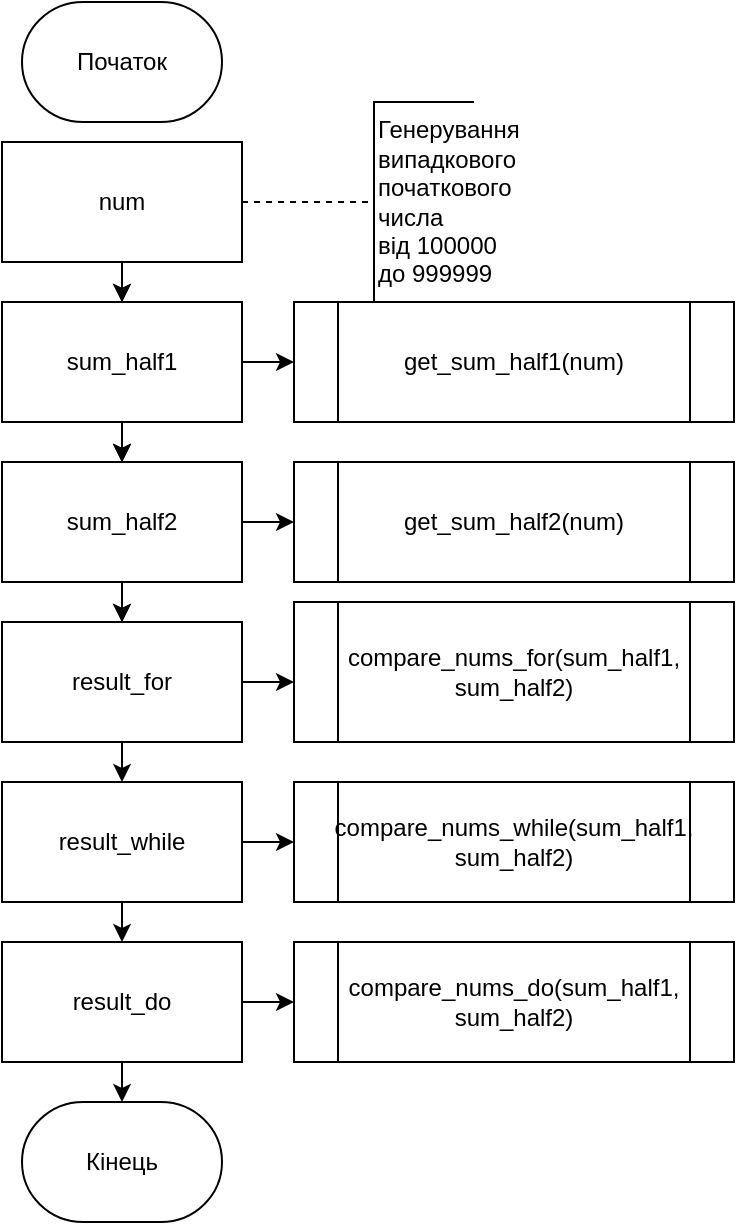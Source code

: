 <mxfile version="13.10.4" type="github">
  <diagram id="M0pBNk_IaawKud6XXBu3" name="Page-1">
    <mxGraphModel dx="868" dy="526" grid="1" gridSize="10" guides="1" tooltips="1" connect="1" arrows="1" fold="1" page="1" pageScale="1" pageWidth="827" pageHeight="1169" math="0" shadow="0">
      <root>
        <mxCell id="0" />
        <mxCell id="1" parent="0" />
        <mxCell id="wbw6o5jkAs7Geb7jRiB--2" value="Початок" style="strokeWidth=1;html=1;shape=mxgraph.flowchart.terminator;whiteSpace=wrap;" vertex="1" parent="1">
          <mxGeometry x="364" y="60" width="100" height="60" as="geometry" />
        </mxCell>
        <mxCell id="wbw6o5jkAs7Geb7jRiB--35" value="" style="edgeStyle=orthogonalEdgeStyle;rounded=1;orthogonalLoop=1;jettySize=auto;html=1;endArrow=classic;endFill=1;fontSize=12;" edge="1" parent="1" source="wbw6o5jkAs7Geb7jRiB--7" target="wbw6o5jkAs7Geb7jRiB--10">
          <mxGeometry relative="1" as="geometry" />
        </mxCell>
        <mxCell id="wbw6o5jkAs7Geb7jRiB--38" value="" style="edgeStyle=orthogonalEdgeStyle;rounded=1;orthogonalLoop=1;jettySize=auto;html=1;endArrow=classic;endFill=1;fontSize=12;" edge="1" parent="1" source="wbw6o5jkAs7Geb7jRiB--7" target="wbw6o5jkAs7Geb7jRiB--10">
          <mxGeometry relative="1" as="geometry">
            <Array as="points">
              <mxPoint x="414" y="210" />
              <mxPoint x="414" y="210" />
            </Array>
          </mxGeometry>
        </mxCell>
        <mxCell id="wbw6o5jkAs7Geb7jRiB--39" value="" style="edgeStyle=orthogonalEdgeStyle;rounded=1;orthogonalLoop=1;jettySize=auto;html=1;endArrow=classic;endFill=1;fontSize=12;" edge="1" parent="1" source="wbw6o5jkAs7Geb7jRiB--7">
          <mxGeometry relative="1" as="geometry">
            <mxPoint x="414" y="210" as="targetPoint" />
          </mxGeometry>
        </mxCell>
        <mxCell id="wbw6o5jkAs7Geb7jRiB--7" value="num" style="rounded=0;whiteSpace=wrap;html=1;fontSize=12;" vertex="1" parent="1">
          <mxGeometry x="354" y="130" width="120" height="60" as="geometry" />
        </mxCell>
        <mxCell id="wbw6o5jkAs7Geb7jRiB--8" value="compare_nums_for(sum_half1, sum_half2)" style="shape=process;whiteSpace=wrap;html=1;backgroundOutline=1;fontSize=12;" vertex="1" parent="1">
          <mxGeometry x="500" y="360" width="220" height="70" as="geometry" />
        </mxCell>
        <mxCell id="wbw6o5jkAs7Geb7jRiB--36" style="edgeStyle=orthogonalEdgeStyle;rounded=1;orthogonalLoop=1;jettySize=auto;html=1;endArrow=classic;endFill=1;fontSize=12;" edge="1" parent="1" source="wbw6o5jkAs7Geb7jRiB--9">
          <mxGeometry relative="1" as="geometry">
            <mxPoint x="414" y="210" as="targetPoint" />
          </mxGeometry>
        </mxCell>
        <mxCell id="wbw6o5jkAs7Geb7jRiB--37" style="edgeStyle=orthogonalEdgeStyle;rounded=1;orthogonalLoop=1;jettySize=auto;html=1;entryX=0.5;entryY=0;entryDx=0;entryDy=0;endArrow=classic;endFill=1;fontSize=12;" edge="1" parent="1" source="wbw6o5jkAs7Geb7jRiB--9" target="wbw6o5jkAs7Geb7jRiB--10">
          <mxGeometry relative="1" as="geometry" />
        </mxCell>
        <mxCell id="wbw6o5jkAs7Geb7jRiB--9" value="sum_half1" style="rounded=0;whiteSpace=wrap;html=1;fontSize=12;" vertex="1" parent="1">
          <mxGeometry x="354" y="210" width="120" height="60" as="geometry" />
        </mxCell>
        <mxCell id="wbw6o5jkAs7Geb7jRiB--40" value="" style="edgeStyle=orthogonalEdgeStyle;rounded=1;orthogonalLoop=1;jettySize=auto;html=1;endArrow=classic;endFill=1;fontSize=12;" edge="1" parent="1" source="wbw6o5jkAs7Geb7jRiB--10" target="wbw6o5jkAs7Geb7jRiB--14">
          <mxGeometry relative="1" as="geometry" />
        </mxCell>
        <mxCell id="wbw6o5jkAs7Geb7jRiB--42" value="" style="edgeStyle=orthogonalEdgeStyle;rounded=1;orthogonalLoop=1;jettySize=auto;html=1;endArrow=classic;endFill=1;fontSize=12;entryX=0.5;entryY=0;entryDx=0;entryDy=0;" edge="1" parent="1" source="wbw6o5jkAs7Geb7jRiB--10" target="wbw6o5jkAs7Geb7jRiB--11">
          <mxGeometry relative="1" as="geometry" />
        </mxCell>
        <mxCell id="wbw6o5jkAs7Geb7jRiB--10" value="sum_half2" style="rounded=0;whiteSpace=wrap;html=1;fontSize=12;" vertex="1" parent="1">
          <mxGeometry x="354" y="290" width="120" height="60" as="geometry" />
        </mxCell>
        <mxCell id="wbw6o5jkAs7Geb7jRiB--41" style="edgeStyle=orthogonalEdgeStyle;rounded=1;orthogonalLoop=1;jettySize=auto;html=1;endArrow=classic;endFill=1;fontSize=12;" edge="1" parent="1" source="wbw6o5jkAs7Geb7jRiB--11">
          <mxGeometry relative="1" as="geometry">
            <mxPoint x="414" y="370" as="targetPoint" />
          </mxGeometry>
        </mxCell>
        <mxCell id="wbw6o5jkAs7Geb7jRiB--11" value="result_for" style="rounded=0;whiteSpace=wrap;html=1;fontSize=12;" vertex="1" parent="1">
          <mxGeometry x="354" y="370" width="120" height="60" as="geometry" />
        </mxCell>
        <mxCell id="wbw6o5jkAs7Geb7jRiB--12" value="get_sum_half2(num)" style="shape=process;whiteSpace=wrap;html=1;backgroundOutline=1;fontSize=12;" vertex="1" parent="1">
          <mxGeometry x="500" y="290" width="220" height="60" as="geometry" />
        </mxCell>
        <mxCell id="wbw6o5jkAs7Geb7jRiB--13" value="get_sum_half1(num)" style="shape=process;whiteSpace=wrap;html=1;backgroundOutline=1;fontSize=12;" vertex="1" parent="1">
          <mxGeometry x="500" y="210" width="220" height="60" as="geometry" />
        </mxCell>
        <mxCell id="wbw6o5jkAs7Geb7jRiB--43" value="" style="edgeStyle=orthogonalEdgeStyle;rounded=1;orthogonalLoop=1;jettySize=auto;html=1;endArrow=classic;endFill=1;fontSize=12;entryX=0.5;entryY=0;entryDx=0;entryDy=0;" edge="1" parent="1" source="wbw6o5jkAs7Geb7jRiB--14" target="wbw6o5jkAs7Geb7jRiB--16">
          <mxGeometry relative="1" as="geometry" />
        </mxCell>
        <mxCell id="wbw6o5jkAs7Geb7jRiB--14" value="result_while" style="rounded=0;whiteSpace=wrap;html=1;fontSize=12;" vertex="1" parent="1">
          <mxGeometry x="354" y="450" width="120" height="60" as="geometry" />
        </mxCell>
        <mxCell id="wbw6o5jkAs7Geb7jRiB--15" value="compare_nums_while(sum_half1, sum_half2)" style="shape=process;whiteSpace=wrap;html=1;backgroundOutline=1;fontSize=12;" vertex="1" parent="1">
          <mxGeometry x="500" y="450" width="220" height="60" as="geometry" />
        </mxCell>
        <mxCell id="wbw6o5jkAs7Geb7jRiB--44" value="" style="edgeStyle=orthogonalEdgeStyle;rounded=1;orthogonalLoop=1;jettySize=auto;html=1;endArrow=classic;endFill=1;fontSize=12;" edge="1" parent="1" source="wbw6o5jkAs7Geb7jRiB--16" target="wbw6o5jkAs7Geb7jRiB--19">
          <mxGeometry relative="1" as="geometry" />
        </mxCell>
        <mxCell id="wbw6o5jkAs7Geb7jRiB--16" value="result_do" style="rounded=0;whiteSpace=wrap;html=1;fontSize=12;" vertex="1" parent="1">
          <mxGeometry x="354" y="530" width="120" height="60" as="geometry" />
        </mxCell>
        <mxCell id="wbw6o5jkAs7Geb7jRiB--17" value="compare_nums_do(sum_half1, sum_half2)" style="shape=process;whiteSpace=wrap;html=1;backgroundOutline=1;fontSize=12;" vertex="1" parent="1">
          <mxGeometry x="500" y="530" width="220" height="60" as="geometry" />
        </mxCell>
        <mxCell id="wbw6o5jkAs7Geb7jRiB--19" value="Кінець" style="strokeWidth=1;html=1;shape=mxgraph.flowchart.terminator;whiteSpace=wrap;fontSize=12;" vertex="1" parent="1">
          <mxGeometry x="364" y="610" width="100" height="60" as="geometry" />
        </mxCell>
        <mxCell id="wbw6o5jkAs7Geb7jRiB--21" value="&lt;div&gt;Генерування&lt;/div&gt;&lt;div&gt; випадкового&lt;/div&gt;&lt;div&gt; початкового&lt;/div&gt;&lt;div&gt; числа &lt;br&gt;&lt;/div&gt;&lt;div&gt;від 100000 &lt;br&gt;&lt;/div&gt;&lt;div&gt;до 999999&lt;/div&gt;" style="strokeWidth=1;html=1;shape=mxgraph.flowchart.annotation_1;align=left;pointerEvents=1;fontSize=12;" vertex="1" parent="1">
          <mxGeometry x="540" y="110" width="50" height="100" as="geometry" />
        </mxCell>
        <mxCell id="wbw6o5jkAs7Geb7jRiB--22" value="" style="endArrow=none;html=1;fontSize=12;exitX=1;exitY=0.5;exitDx=0;exitDy=0;rounded=1;entryX=0;entryY=0.5;entryDx=0;entryDy=0;entryPerimeter=0;dashed=1;endFill=0;" edge="1" parent="1" source="wbw6o5jkAs7Geb7jRiB--7" target="wbw6o5jkAs7Geb7jRiB--21">
          <mxGeometry width="50" height="50" relative="1" as="geometry">
            <mxPoint x="420" y="300" as="sourcePoint" />
            <mxPoint x="540" y="152" as="targetPoint" />
          </mxGeometry>
        </mxCell>
        <mxCell id="wbw6o5jkAs7Geb7jRiB--30" value="" style="endArrow=classic;html=1;fontSize=12;exitX=1;exitY=0.5;exitDx=0;exitDy=0;entryX=0;entryY=0.5;entryDx=0;entryDy=0;" edge="1" parent="1" source="wbw6o5jkAs7Geb7jRiB--9" target="wbw6o5jkAs7Geb7jRiB--13">
          <mxGeometry width="50" height="50" relative="1" as="geometry">
            <mxPoint x="370" y="360" as="sourcePoint" />
            <mxPoint x="420" y="310" as="targetPoint" />
          </mxGeometry>
        </mxCell>
        <mxCell id="wbw6o5jkAs7Geb7jRiB--31" value="" style="endArrow=classic;html=1;fontSize=12;exitX=1;exitY=0.5;exitDx=0;exitDy=0;entryX=0;entryY=0.5;entryDx=0;entryDy=0;" edge="1" parent="1" source="wbw6o5jkAs7Geb7jRiB--10" target="wbw6o5jkAs7Geb7jRiB--12">
          <mxGeometry width="50" height="50" relative="1" as="geometry">
            <mxPoint x="370" y="360" as="sourcePoint" />
            <mxPoint x="420" y="310" as="targetPoint" />
          </mxGeometry>
        </mxCell>
        <mxCell id="wbw6o5jkAs7Geb7jRiB--32" value="" style="endArrow=classic;html=1;fontSize=12;exitX=1;exitY=0.5;exitDx=0;exitDy=0;" edge="1" parent="1" source="wbw6o5jkAs7Geb7jRiB--11">
          <mxGeometry width="50" height="50" relative="1" as="geometry">
            <mxPoint x="370" y="360" as="sourcePoint" />
            <mxPoint x="500" y="400" as="targetPoint" />
          </mxGeometry>
        </mxCell>
        <mxCell id="wbw6o5jkAs7Geb7jRiB--33" value="" style="endArrow=classic;html=1;fontSize=12;exitX=1;exitY=0.5;exitDx=0;exitDy=0;entryX=0;entryY=0.5;entryDx=0;entryDy=0;" edge="1" parent="1" source="wbw6o5jkAs7Geb7jRiB--14" target="wbw6o5jkAs7Geb7jRiB--15">
          <mxGeometry width="50" height="50" relative="1" as="geometry">
            <mxPoint x="370" y="360" as="sourcePoint" />
            <mxPoint x="420" y="310" as="targetPoint" />
          </mxGeometry>
        </mxCell>
        <mxCell id="wbw6o5jkAs7Geb7jRiB--34" value="" style="endArrow=classic;html=1;fontSize=12;exitX=1;exitY=0.5;exitDx=0;exitDy=0;entryX=0;entryY=0.5;entryDx=0;entryDy=0;" edge="1" parent="1" source="wbw6o5jkAs7Geb7jRiB--16" target="wbw6o5jkAs7Geb7jRiB--17">
          <mxGeometry width="50" height="50" relative="1" as="geometry">
            <mxPoint x="370" y="440" as="sourcePoint" />
            <mxPoint x="420" y="390" as="targetPoint" />
          </mxGeometry>
        </mxCell>
      </root>
    </mxGraphModel>
  </diagram>
</mxfile>
